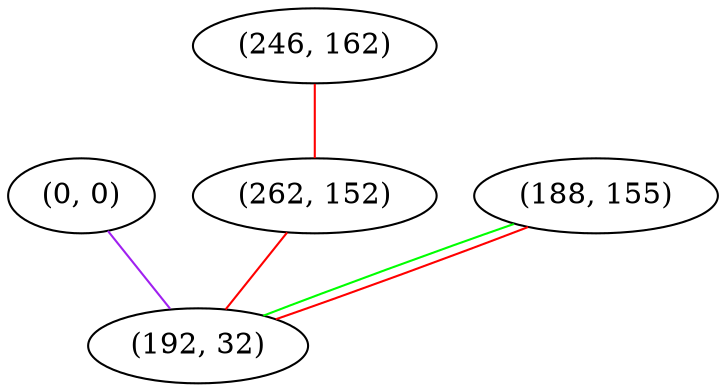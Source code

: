 graph "" {
"(0, 0)";
"(246, 162)";
"(262, 152)";
"(188, 155)";
"(192, 32)";
"(0, 0)" -- "(192, 32)"  [color=purple, key=0, weight=4];
"(246, 162)" -- "(262, 152)"  [color=red, key=0, weight=1];
"(262, 152)" -- "(192, 32)"  [color=red, key=0, weight=1];
"(188, 155)" -- "(192, 32)"  [color=green, key=0, weight=2];
"(188, 155)" -- "(192, 32)"  [color=red, key=1, weight=1];
}
